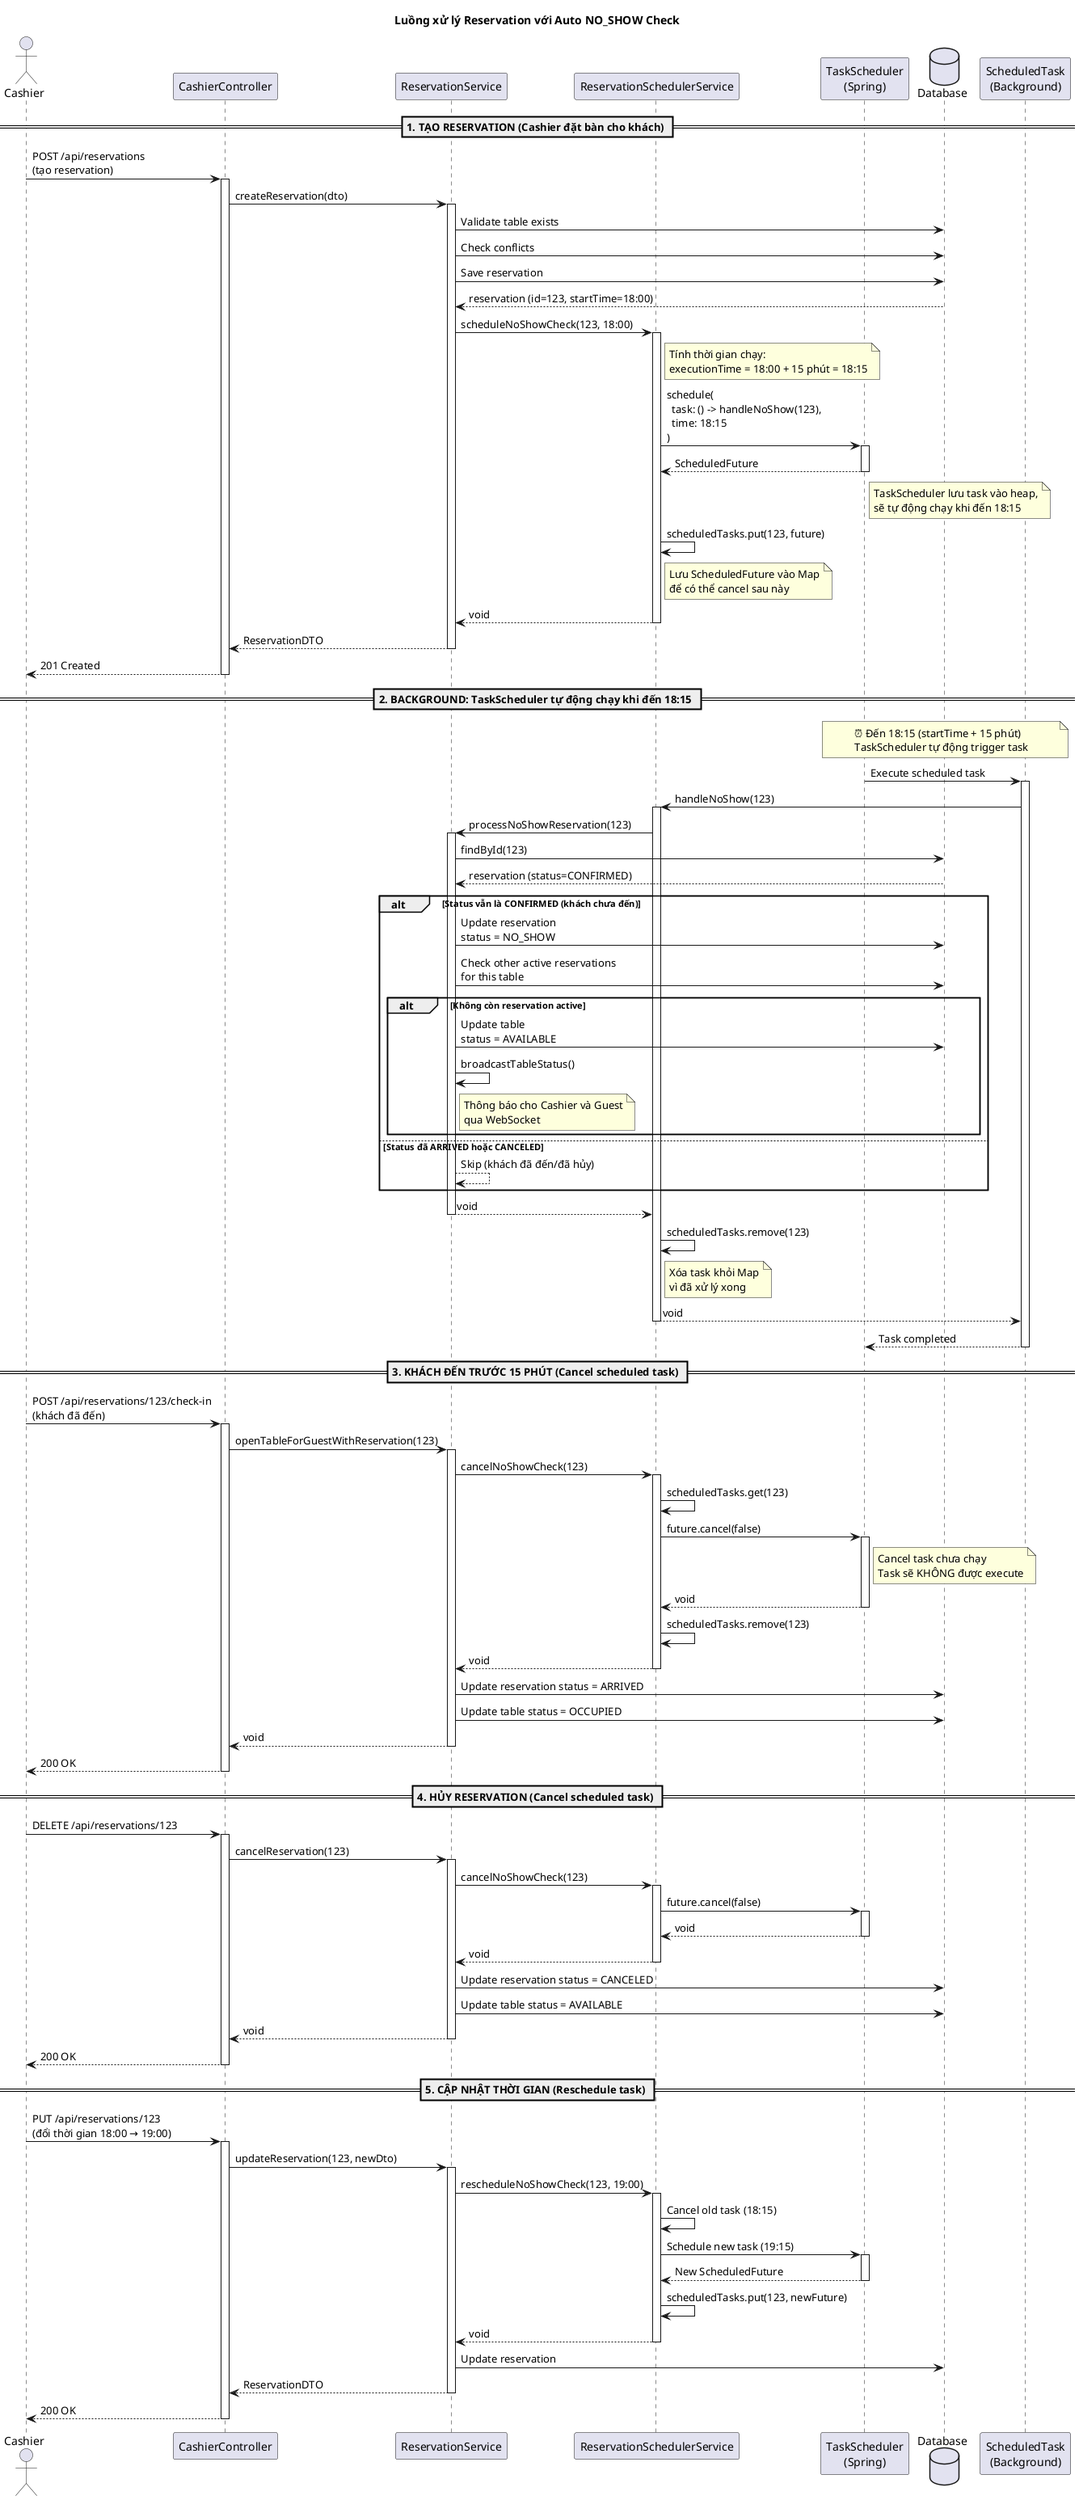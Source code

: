@startuml reservation-auto-no-show
title Luồng xử lý Reservation với Auto NO_SHOW Check

actor Cashier
participant "CashierController" as Controller
participant "ReservationService" as Service
participant "ReservationSchedulerService" as Scheduler
participant "TaskScheduler\n(Spring)" as TaskScheduler
database "Database" as DB
participant "ScheduledTask\n(Background)" as Task

== 1. TẠO RESERVATION (Cashier đặt bàn cho khách) ==

Cashier -> Controller: POST /api/reservations\n(tạo reservation)
activate Controller

Controller -> Service: createReservation(dto)
activate Service

Service -> DB: Validate table exists
Service -> DB: Check conflicts
Service -> DB: Save reservation
DB --> Service: reservation (id=123, startTime=18:00)

Service -> Scheduler: scheduleNoShowCheck(123, 18:00)
activate Scheduler
note right of Scheduler
  Tính thời gian chạy:
  executionTime = 18:00 + 15 phút = 18:15
end note

Scheduler -> TaskScheduler: schedule(\n  task: () -> handleNoShow(123),\n  time: 18:15\n)
activate TaskScheduler
TaskScheduler --> Scheduler: ScheduledFuture
note right of TaskScheduler
  TaskScheduler lưu task vào heap,
  sẽ tự động chạy khi đến 18:15
end note
deactivate TaskScheduler

Scheduler -> Scheduler: scheduledTasks.put(123, future)
note right of Scheduler
  Lưu ScheduledFuture vào Map
  để có thể cancel sau này
end note
Scheduler --> Service: void
deactivate Scheduler

Service --> Controller: ReservationDTO
deactivate Service

Controller --> Cashier: 201 Created
deactivate Controller

== 2. BACKGROUND: TaskScheduler tự động chạy khi đến 18:15 ==

note over TaskScheduler, Task
  ⏰ Đến 18:15 (startTime + 15 phút)
  TaskScheduler tự động trigger task
end note

TaskScheduler -> Task: Execute scheduled task
activate Task

Task -> Scheduler: handleNoShow(123)
activate Scheduler

Scheduler -> Service: processNoShowReservation(123)
activate Service

Service -> DB: findById(123)
DB --> Service: reservation (status=CONFIRMED)

alt Status vẫn là CONFIRMED (khách chưa đến)
    Service -> DB: Update reservation\nstatus = NO_SHOW
    
    Service -> DB: Check other active reservations\nfor this table
    
    alt Không còn reservation active
        Service -> DB: Update table\nstatus = AVAILABLE
        Service -> Service: broadcastTableStatus()
        note right of Service
          Thông báo cho Cashier và Guest
          qua WebSocket
        end note
    end
    
else Status đã ARRIVED hoặc CANCELED
    Service --> Service: Skip (khách đã đến/đã hủy)
end

Service --> Scheduler: void
deactivate Service

Scheduler -> Scheduler: scheduledTasks.remove(123)
note right of Scheduler
  Xóa task khỏi Map
  vì đã xử lý xong
end note

Scheduler --> Task: void
deactivate Scheduler

Task --> TaskScheduler: Task completed
deactivate Task

== 3. KHÁCH ĐẾN TRƯỚC 15 PHÚT (Cancel scheduled task) ==

Cashier -> Controller: POST /api/reservations/123/check-in\n(khách đã đến)
activate Controller

Controller -> Service: openTableForGuestWithReservation(123)
activate Service

Service -> Scheduler: cancelNoShowCheck(123)
activate Scheduler

Scheduler -> Scheduler: scheduledTasks.get(123)
Scheduler -> TaskScheduler: future.cancel(false)
activate TaskScheduler
note right of TaskScheduler
  Cancel task chưa chạy
  Task sẽ KHÔNG được execute
end note
TaskScheduler --> Scheduler: void
deactivate TaskScheduler

Scheduler -> Scheduler: scheduledTasks.remove(123)
Scheduler --> Service: void
deactivate Scheduler

Service -> DB: Update reservation status = ARRIVED
Service -> DB: Update table status = OCCUPIED

Service --> Controller: void
deactivate Service

Controller --> Cashier: 200 OK
deactivate Controller

== 4. HỦY RESERVATION (Cancel scheduled task) ==

Cashier -> Controller: DELETE /api/reservations/123
activate Controller

Controller -> Service: cancelReservation(123)
activate Service

Service -> Scheduler: cancelNoShowCheck(123)
activate Scheduler
Scheduler -> TaskScheduler: future.cancel(false)
activate TaskScheduler
TaskScheduler --> Scheduler: void
deactivate TaskScheduler
Scheduler --> Service: void
deactivate Scheduler

Service -> DB: Update reservation status = CANCELED
Service -> DB: Update table status = AVAILABLE

Service --> Controller: void
deactivate Service

Controller --> Cashier: 200 OK
deactivate Controller

== 5. CẬP NHẬT THỜI GIAN (Reschedule task) ==

Cashier -> Controller: PUT /api/reservations/123\n(đổi thời gian 18:00 → 19:00)
activate Controller

Controller -> Service: updateReservation(123, newDto)
activate Service

Service -> Scheduler: rescheduleNoShowCheck(123, 19:00)
activate Scheduler

Scheduler -> Scheduler: Cancel old task (18:15)
Scheduler -> TaskScheduler: Schedule new task (19:15)
activate TaskScheduler
TaskScheduler --> Scheduler: New ScheduledFuture
deactivate TaskScheduler

Scheduler -> Scheduler: scheduledTasks.put(123, newFuture)
Scheduler --> Service: void
deactivate Scheduler

Service -> DB: Update reservation
Service --> Controller: ReservationDTO
deactivate Service

Controller --> Cashier: 200 OK
deactivate Controller

@enduml


